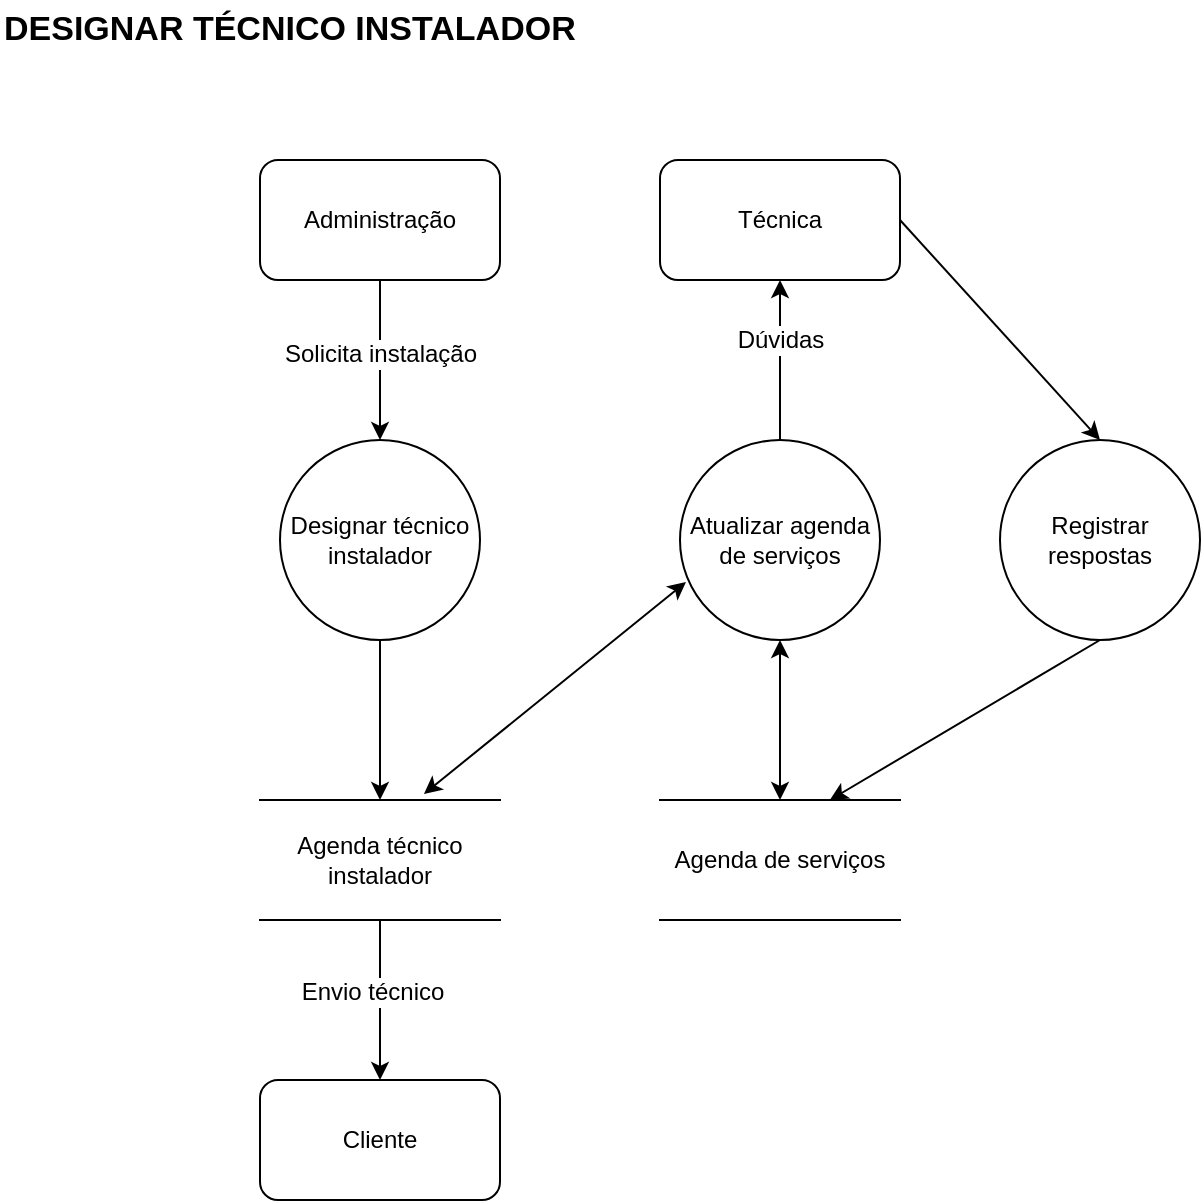 <mxfile version="12.9.6" type="device" pages="3"><diagram id="7AJjsh_fxXXbNhMbqhRO" name="Designar técnico instalador"><mxGraphModel dx="1673" dy="839" grid="1" gridSize="10" guides="1" tooltips="1" connect="1" arrows="1" fold="1" page="1" pageScale="1" pageWidth="850" pageHeight="700" math="0" shadow="0"><root><mxCell id="0"/><mxCell id="1" parent="0"/><mxCell id="41aZZqB5GbyqG2cJ4hKM-1" value="Designar técnico instalador" style="ellipse;whiteSpace=wrap;html=1;aspect=fixed;" vertex="1" parent="1"><mxGeometry x="170" y="240" width="100" height="100" as="geometry"/></mxCell><mxCell id="41aZZqB5GbyqG2cJ4hKM-2" value="Administração" style="rounded=1;whiteSpace=wrap;html=1;" vertex="1" parent="1"><mxGeometry x="160" y="100" width="120" height="60" as="geometry"/></mxCell><mxCell id="41aZZqB5GbyqG2cJ4hKM-3" value="Agenda técnico instalador" style="shape=partialRectangle;whiteSpace=wrap;html=1;left=0;right=0;fillColor=none;" vertex="1" parent="1"><mxGeometry x="160" y="420" width="120" height="60" as="geometry"/></mxCell><mxCell id="41aZZqB5GbyqG2cJ4hKM-4" value="Atualizar agenda de serviços" style="ellipse;whiteSpace=wrap;html=1;aspect=fixed;" vertex="1" parent="1"><mxGeometry x="370" y="240" width="100" height="100" as="geometry"/></mxCell><mxCell id="41aZZqB5GbyqG2cJ4hKM-5" value="Técnica" style="rounded=1;whiteSpace=wrap;html=1;" vertex="1" parent="1"><mxGeometry x="360" y="100" width="120" height="60" as="geometry"/></mxCell><mxCell id="41aZZqB5GbyqG2cJ4hKM-6" value="Agenda de serviços" style="shape=partialRectangle;whiteSpace=wrap;html=1;left=0;right=0;fillColor=none;" vertex="1" parent="1"><mxGeometry x="360" y="420" width="120" height="60" as="geometry"/></mxCell><mxCell id="41aZZqB5GbyqG2cJ4hKM-7" value="" style="endArrow=classic;html=1;exitX=0.5;exitY=0;exitDx=0;exitDy=0;" edge="1" parent="1" source="41aZZqB5GbyqG2cJ4hKM-4"><mxGeometry width="50" height="50" relative="1" as="geometry"><mxPoint x="500" y="450" as="sourcePoint"/><mxPoint x="420" y="160" as="targetPoint"/></mxGeometry></mxCell><mxCell id="41aZZqB5GbyqG2cJ4hKM-8" value="&lt;div&gt;Dúvidas&lt;/div&gt;" style="text;html=1;align=center;verticalAlign=middle;resizable=0;points=[];labelBackgroundColor=#ffffff;" vertex="1" connectable="0" parent="41aZZqB5GbyqG2cJ4hKM-7"><mxGeometry x="0.754" relative="1" as="geometry"><mxPoint x="-8.882e-16" y="20.0" as="offset"/></mxGeometry></mxCell><mxCell id="41aZZqB5GbyqG2cJ4hKM-9" value="" style="endArrow=classic;html=1;entryX=0.5;entryY=0;entryDx=0;entryDy=0;exitX=0.5;exitY=1;exitDx=0;exitDy=0;" edge="1" parent="1" source="41aZZqB5GbyqG2cJ4hKM-2" target="41aZZqB5GbyqG2cJ4hKM-1"><mxGeometry width="50" height="50" relative="1" as="geometry"><mxPoint x="190" y="200" as="sourcePoint"/><mxPoint x="600" y="400" as="targetPoint"/></mxGeometry></mxCell><mxCell id="41aZZqB5GbyqG2cJ4hKM-10" value="&lt;div&gt;Solicita instalação&lt;/div&gt;" style="text;html=1;align=center;verticalAlign=middle;resizable=0;points=[];labelBackgroundColor=#ffffff;" vertex="1" connectable="0" parent="41aZZqB5GbyqG2cJ4hKM-9"><mxGeometry x="0.311" relative="1" as="geometry"><mxPoint y="-16" as="offset"/></mxGeometry></mxCell><mxCell id="41aZZqB5GbyqG2cJ4hKM-11" value="" style="endArrow=classic;html=1;exitX=0.5;exitY=1;exitDx=0;exitDy=0;" edge="1" parent="1" source="41aZZqB5GbyqG2cJ4hKM-1" target="41aZZqB5GbyqG2cJ4hKM-3"><mxGeometry width="50" height="50" relative="1" as="geometry"><mxPoint x="218" y="340" as="sourcePoint"/><mxPoint x="280" y="490" as="targetPoint"/></mxGeometry></mxCell><mxCell id="41aZZqB5GbyqG2cJ4hKM-12" value="" style="endArrow=classic;startArrow=classic;html=1;entryX=0.5;entryY=1;entryDx=0;entryDy=0;exitX=0.5;exitY=0;exitDx=0;exitDy=0;" edge="1" parent="1" source="41aZZqB5GbyqG2cJ4hKM-6" target="41aZZqB5GbyqG2cJ4hKM-4"><mxGeometry width="50" height="50" relative="1" as="geometry"><mxPoint x="420" y="400" as="sourcePoint"/><mxPoint x="470" y="350" as="targetPoint"/></mxGeometry></mxCell><mxCell id="41aZZqB5GbyqG2cJ4hKM-13" value="" style="endArrow=classic;startArrow=classic;html=1;exitX=0.683;exitY=-0.05;exitDx=0;exitDy=0;exitPerimeter=0;entryX=0.03;entryY=0.71;entryDx=0;entryDy=0;entryPerimeter=0;" edge="1" parent="1" source="41aZZqB5GbyqG2cJ4hKM-3" target="41aZZqB5GbyqG2cJ4hKM-4"><mxGeometry width="50" height="50" relative="1" as="geometry"><mxPoint x="550" y="450" as="sourcePoint"/><mxPoint x="600" y="400" as="targetPoint"/></mxGeometry></mxCell><mxCell id="41aZZqB5GbyqG2cJ4hKM-14" value="Registrar respostas" style="ellipse;whiteSpace=wrap;html=1;aspect=fixed;" vertex="1" parent="1"><mxGeometry x="530" y="240" width="100" height="100" as="geometry"/></mxCell><mxCell id="41aZZqB5GbyqG2cJ4hKM-15" value="" style="endArrow=classic;html=1;exitX=1;exitY=0.5;exitDx=0;exitDy=0;entryX=0.5;entryY=0;entryDx=0;entryDy=0;" edge="1" parent="1" source="41aZZqB5GbyqG2cJ4hKM-5" target="41aZZqB5GbyqG2cJ4hKM-14"><mxGeometry width="50" height="50" relative="1" as="geometry"><mxPoint x="660" y="370" as="sourcePoint"/><mxPoint x="710" y="320" as="targetPoint"/></mxGeometry></mxCell><mxCell id="41aZZqB5GbyqG2cJ4hKM-16" value="" style="endArrow=classic;html=1;exitX=0.5;exitY=1;exitDx=0;exitDy=0;entryX=0.708;entryY=0;entryDx=0;entryDy=0;entryPerimeter=0;" edge="1" parent="1" source="41aZZqB5GbyqG2cJ4hKM-14" target="41aZZqB5GbyqG2cJ4hKM-6"><mxGeometry width="50" height="50" relative="1" as="geometry"><mxPoint x="660" y="370" as="sourcePoint"/><mxPoint x="710" y="320" as="targetPoint"/></mxGeometry></mxCell><mxCell id="41aZZqB5GbyqG2cJ4hKM-17" value="DESIGNAR TÉCNICO INSTALADOR" style="text;html=1;strokeColor=none;fillColor=none;align=left;verticalAlign=middle;whiteSpace=wrap;rounded=0;fontSize=17;fontStyle=1" vertex="1" parent="1"><mxGeometry x="30" y="20" width="340" height="30" as="geometry"/></mxCell><mxCell id="41aZZqB5GbyqG2cJ4hKM-19" value="Cliente" style="rounded=1;whiteSpace=wrap;html=1;" vertex="1" parent="1"><mxGeometry x="160" y="560" width="120" height="60" as="geometry"/></mxCell><mxCell id="41aZZqB5GbyqG2cJ4hKM-20" value="" style="endArrow=classic;html=1;entryX=0.5;entryY=0;entryDx=0;entryDy=0;exitX=0.5;exitY=1;exitDx=0;exitDy=0;" edge="1" parent="1" source="41aZZqB5GbyqG2cJ4hKM-3" target="41aZZqB5GbyqG2cJ4hKM-19"><mxGeometry width="50" height="50" relative="1" as="geometry"><mxPoint x="941.508" y="272.124" as="sourcePoint"/><mxPoint x="1104" y="163" as="targetPoint"/></mxGeometry></mxCell><mxCell id="41aZZqB5GbyqG2cJ4hKM-21" value="&lt;div&gt;Envio técnico&lt;/div&gt;" style="text;html=1;align=center;verticalAlign=middle;resizable=0;points=[];labelBackgroundColor=#ffffff;" vertex="1" connectable="0" parent="41aZZqB5GbyqG2cJ4hKM-20"><mxGeometry x="-0.107" y="-4" relative="1" as="geometry"><mxPoint as="offset"/></mxGeometry></mxCell></root></mxGraphModel></diagram><diagram id="_2_QTxBkNfeTVsFbzE33" name="Obter equipamentos"><mxGraphModel dx="1673" dy="839" grid="1" gridSize="10" guides="1" tooltips="1" connect="1" arrows="1" fold="1" page="1" pageScale="1" pageWidth="850" pageHeight="700" math="0" shadow="0"><root><mxCell id="o-PnWbCVjsOCt_Dut_JD-0"/><mxCell id="o-PnWbCVjsOCt_Dut_JD-1" parent="o-PnWbCVjsOCt_Dut_JD-0"/><mxCell id="CLVFEbmEz8yaqZ_bZfJA-0" value="Obter&lt;br&gt;equipamentos" style="ellipse;whiteSpace=wrap;html=1;aspect=fixed;" vertex="1" parent="o-PnWbCVjsOCt_Dut_JD-1"><mxGeometry x="160" y="230" width="100" height="100" as="geometry"/></mxCell><mxCell id="CLVFEbmEz8yaqZ_bZfJA-1" value="Técnica" style="rounded=1;whiteSpace=wrap;html=1;" vertex="1" parent="o-PnWbCVjsOCt_Dut_JD-1"><mxGeometry x="150" y="90" width="120" height="60" as="geometry"/></mxCell><mxCell id="CLVFEbmEz8yaqZ_bZfJA-2" value="Equipamentos" style="shape=partialRectangle;whiteSpace=wrap;html=1;left=0;right=0;fillColor=none;" vertex="1" parent="o-PnWbCVjsOCt_Dut_JD-1"><mxGeometry x="150" y="410" width="120" height="60" as="geometry"/></mxCell><mxCell id="CLVFEbmEz8yaqZ_bZfJA-3" value="Transportar equipamentos" style="ellipse;whiteSpace=wrap;html=1;aspect=fixed;" vertex="1" parent="o-PnWbCVjsOCt_Dut_JD-1"><mxGeometry x="360" y="230" width="100" height="100" as="geometry"/></mxCell><mxCell id="CLVFEbmEz8yaqZ_bZfJA-4" value="Técnica" style="rounded=1;whiteSpace=wrap;html=1;" vertex="1" parent="o-PnWbCVjsOCt_Dut_JD-1"><mxGeometry x="350" y="90" width="120" height="60" as="geometry"/></mxCell><mxCell id="CLVFEbmEz8yaqZ_bZfJA-5" value="Equipamentos alocados no cliente" style="shape=partialRectangle;whiteSpace=wrap;html=1;left=0;right=0;fillColor=none;" vertex="1" parent="o-PnWbCVjsOCt_Dut_JD-1"><mxGeometry x="350" y="410" width="120" height="60" as="geometry"/></mxCell><mxCell id="CLVFEbmEz8yaqZ_bZfJA-6" value="" style="endArrow=classic;html=1;exitX=0.5;exitY=0;exitDx=0;exitDy=0;" edge="1" parent="o-PnWbCVjsOCt_Dut_JD-1" source="CLVFEbmEz8yaqZ_bZfJA-3"><mxGeometry width="50" height="50" relative="1" as="geometry"><mxPoint x="490" y="440" as="sourcePoint"/><mxPoint x="410" y="150" as="targetPoint"/></mxGeometry></mxCell><mxCell id="CLVFEbmEz8yaqZ_bZfJA-7" value="&lt;div&gt;Dúvidas&lt;/div&gt;" style="text;html=1;align=center;verticalAlign=middle;resizable=0;points=[];labelBackgroundColor=#ffffff;" vertex="1" connectable="0" parent="CLVFEbmEz8yaqZ_bZfJA-6"><mxGeometry x="0.754" relative="1" as="geometry"><mxPoint x="-8.882e-16" y="20.0" as="offset"/></mxGeometry></mxCell><mxCell id="CLVFEbmEz8yaqZ_bZfJA-8" value="" style="endArrow=classic;html=1;entryX=0.5;entryY=0;entryDx=0;entryDy=0;exitX=0.5;exitY=1;exitDx=0;exitDy=0;" edge="1" parent="o-PnWbCVjsOCt_Dut_JD-1" source="CLVFEbmEz8yaqZ_bZfJA-1" target="CLVFEbmEz8yaqZ_bZfJA-0"><mxGeometry width="50" height="50" relative="1" as="geometry"><mxPoint x="180" y="190" as="sourcePoint"/><mxPoint x="590" y="390" as="targetPoint"/></mxGeometry></mxCell><mxCell id="CLVFEbmEz8yaqZ_bZfJA-9" value="&lt;div&gt;Solicita instalação&lt;/div&gt;" style="text;html=1;align=center;verticalAlign=middle;resizable=0;points=[];labelBackgroundColor=#ffffff;" vertex="1" connectable="0" parent="CLVFEbmEz8yaqZ_bZfJA-8"><mxGeometry x="0.311" relative="1" as="geometry"><mxPoint y="-16" as="offset"/></mxGeometry></mxCell><mxCell id="CLVFEbmEz8yaqZ_bZfJA-10" value="" style="endArrow=classic;html=1;exitX=0.5;exitY=1;exitDx=0;exitDy=0;" edge="1" parent="o-PnWbCVjsOCt_Dut_JD-1" source="CLVFEbmEz8yaqZ_bZfJA-0" target="CLVFEbmEz8yaqZ_bZfJA-2"><mxGeometry width="50" height="50" relative="1" as="geometry"><mxPoint x="208" y="330" as="sourcePoint"/><mxPoint x="270" y="480" as="targetPoint"/></mxGeometry></mxCell><mxCell id="CLVFEbmEz8yaqZ_bZfJA-11" value="" style="endArrow=classic;startArrow=classic;html=1;entryX=0.5;entryY=1;entryDx=0;entryDy=0;exitX=0.5;exitY=0;exitDx=0;exitDy=0;" edge="1" parent="o-PnWbCVjsOCt_Dut_JD-1" source="CLVFEbmEz8yaqZ_bZfJA-5" target="CLVFEbmEz8yaqZ_bZfJA-3"><mxGeometry width="50" height="50" relative="1" as="geometry"><mxPoint x="410" y="390" as="sourcePoint"/><mxPoint x="460" y="340" as="targetPoint"/></mxGeometry></mxCell><mxCell id="CLVFEbmEz8yaqZ_bZfJA-12" value="" style="endArrow=classic;startArrow=classic;html=1;exitX=0.683;exitY=-0.05;exitDx=0;exitDy=0;exitPerimeter=0;entryX=0.03;entryY=0.71;entryDx=0;entryDy=0;entryPerimeter=0;" edge="1" parent="o-PnWbCVjsOCt_Dut_JD-1" source="CLVFEbmEz8yaqZ_bZfJA-2" target="CLVFEbmEz8yaqZ_bZfJA-3"><mxGeometry width="50" height="50" relative="1" as="geometry"><mxPoint x="540" y="440" as="sourcePoint"/><mxPoint x="590" y="390" as="targetPoint"/></mxGeometry></mxCell><mxCell id="CLVFEbmEz8yaqZ_bZfJA-13" value="Registrar respostas" style="ellipse;whiteSpace=wrap;html=1;aspect=fixed;" vertex="1" parent="o-PnWbCVjsOCt_Dut_JD-1"><mxGeometry x="520" y="230" width="100" height="100" as="geometry"/></mxCell><mxCell id="CLVFEbmEz8yaqZ_bZfJA-14" value="" style="endArrow=classic;html=1;exitX=1;exitY=0.5;exitDx=0;exitDy=0;entryX=0.5;entryY=0;entryDx=0;entryDy=0;" edge="1" parent="o-PnWbCVjsOCt_Dut_JD-1" source="CLVFEbmEz8yaqZ_bZfJA-4" target="CLVFEbmEz8yaqZ_bZfJA-13"><mxGeometry width="50" height="50" relative="1" as="geometry"><mxPoint x="650" y="360" as="sourcePoint"/><mxPoint x="700" y="310" as="targetPoint"/></mxGeometry></mxCell><mxCell id="CLVFEbmEz8yaqZ_bZfJA-15" value="" style="endArrow=classic;html=1;exitX=0.5;exitY=1;exitDx=0;exitDy=0;entryX=0.708;entryY=0;entryDx=0;entryDy=0;entryPerimeter=0;" edge="1" parent="o-PnWbCVjsOCt_Dut_JD-1" source="CLVFEbmEz8yaqZ_bZfJA-13" target="CLVFEbmEz8yaqZ_bZfJA-5"><mxGeometry width="50" height="50" relative="1" as="geometry"><mxPoint x="650" y="360" as="sourcePoint"/><mxPoint x="700" y="310" as="targetPoint"/></mxGeometry></mxCell><mxCell id="CLVFEbmEz8yaqZ_bZfJA-16" value="OBTER EQUIPAMENTOS" style="text;html=1;strokeColor=none;fillColor=none;align=left;verticalAlign=middle;whiteSpace=wrap;rounded=0;fontSize=17;fontStyle=1" vertex="1" parent="o-PnWbCVjsOCt_Dut_JD-1"><mxGeometry x="30" y="20" width="340" height="30" as="geometry"/></mxCell><mxCell id="CLVFEbmEz8yaqZ_bZfJA-17" value="Cliente" style="rounded=1;whiteSpace=wrap;html=1;" vertex="1" parent="o-PnWbCVjsOCt_Dut_JD-1"><mxGeometry x="350" y="550" width="120" height="60" as="geometry"/></mxCell><mxCell id="CLVFEbmEz8yaqZ_bZfJA-20" value="Cliente" style="rounded=1;whiteSpace=wrap;html=1;" vertex="1" parent="o-PnWbCVjsOCt_Dut_JD-1"><mxGeometry x="150" y="410" width="120" height="60" as="geometry"/></mxCell><mxCell id="CLVFEbmEz8yaqZ_bZfJA-18" value="" style="endArrow=classic;html=1;entryX=0.5;entryY=0;entryDx=0;entryDy=0;exitX=0.5;exitY=1;exitDx=0;exitDy=0;" edge="1" parent="o-PnWbCVjsOCt_Dut_JD-1" target="CLVFEbmEz8yaqZ_bZfJA-17"><mxGeometry width="50" height="50" relative="1" as="geometry"><mxPoint x="410" y="470.0" as="sourcePoint"/><mxPoint x="1294" y="153" as="targetPoint"/></mxGeometry></mxCell><mxCell id="CLVFEbmEz8yaqZ_bZfJA-19" value="&lt;div&gt;Transporte equipamentops&lt;/div&gt;" style="text;html=1;align=center;verticalAlign=middle;resizable=0;points=[];labelBackgroundColor=#ffffff;" vertex="1" connectable="0" parent="CLVFEbmEz8yaqZ_bZfJA-18"><mxGeometry x="-0.107" y="-4" relative="1" as="geometry"><mxPoint as="offset"/></mxGeometry></mxCell></root></mxGraphModel></diagram><diagram id="q7qrSfUEUsf-PGRjGz4s" name="Instalar os equipamentos"><mxGraphModel dx="2031" dy="1019" grid="1" gridSize="10" guides="1" tooltips="1" connect="1" arrows="1" fold="1" page="1" pageScale="1" pageWidth="850" pageHeight="800" math="0" shadow="0"><root><mxCell id="MtiO4L7AA22LxGmJySc0-0"/><mxCell id="MtiO4L7AA22LxGmJySc0-1" parent="MtiO4L7AA22LxGmJySc0-0"/><mxCell id="KQ7qFAaxgvd9mLp1kjuw-21" value="Verificar&lt;br&gt;equipamentos" style="ellipse;whiteSpace=wrap;html=1;aspect=fixed;" vertex="1" parent="MtiO4L7AA22LxGmJySc0-1"><mxGeometry x="180" y="230" width="100" height="100" as="geometry"/></mxCell><mxCell id="KQ7qFAaxgvd9mLp1kjuw-22" value="Técnica" style="rounded=1;whiteSpace=wrap;html=1;" vertex="1" parent="MtiO4L7AA22LxGmJySc0-1"><mxGeometry x="170" y="90" width="120" height="60" as="geometry"/></mxCell><mxCell id="KQ7qFAaxgvd9mLp1kjuw-23" value="Equipamentos alocados no cliente" style="shape=partialRectangle;whiteSpace=wrap;html=1;left=0;right=0;fillColor=none;" vertex="1" parent="MtiO4L7AA22LxGmJySc0-1"><mxGeometry x="170" y="410" width="120" height="60" as="geometry"/></mxCell><mxCell id="KQ7qFAaxgvd9mLp1kjuw-24" value="Formalizar instalação" style="ellipse;whiteSpace=wrap;html=1;aspect=fixed;" vertex="1" parent="MtiO4L7AA22LxGmJySc0-1"><mxGeometry x="380" y="230" width="100" height="100" as="geometry"/></mxCell><mxCell id="KQ7qFAaxgvd9mLp1kjuw-25" value="Administração" style="rounded=1;whiteSpace=wrap;html=1;" vertex="1" parent="MtiO4L7AA22LxGmJySc0-1"><mxGeometry x="370" y="90" width="120" height="60" as="geometry"/></mxCell><mxCell id="KQ7qFAaxgvd9mLp1kjuw-26" value="Sistemas instalados&lt;br&gt;" style="shape=partialRectangle;whiteSpace=wrap;html=1;left=0;right=0;fillColor=none;" vertex="1" parent="MtiO4L7AA22LxGmJySc0-1"><mxGeometry x="370" y="410" width="120" height="60" as="geometry"/></mxCell><mxCell id="KQ7qFAaxgvd9mLp1kjuw-27" value="" style="endArrow=classic;html=1;exitX=0.5;exitY=0;exitDx=0;exitDy=0;" edge="1" parent="MtiO4L7AA22LxGmJySc0-1" source="KQ7qFAaxgvd9mLp1kjuw-24"><mxGeometry width="50" height="50" relative="1" as="geometry"><mxPoint x="510" y="440" as="sourcePoint"/><mxPoint x="430" y="150" as="targetPoint"/></mxGeometry></mxCell><mxCell id="KQ7qFAaxgvd9mLp1kjuw-28" value="&lt;div&gt;Dúvidas&lt;/div&gt;" style="text;html=1;align=center;verticalAlign=middle;resizable=0;points=[];labelBackgroundColor=#ffffff;" vertex="1" connectable="0" parent="KQ7qFAaxgvd9mLp1kjuw-27"><mxGeometry x="0.754" relative="1" as="geometry"><mxPoint x="-8.882e-16" y="20.0" as="offset"/></mxGeometry></mxCell><mxCell id="KQ7qFAaxgvd9mLp1kjuw-29" value="" style="endArrow=classic;html=1;entryX=0.5;entryY=0;entryDx=0;entryDy=0;exitX=0.5;exitY=1;exitDx=0;exitDy=0;" edge="1" parent="MtiO4L7AA22LxGmJySc0-1" source="KQ7qFAaxgvd9mLp1kjuw-22" target="KQ7qFAaxgvd9mLp1kjuw-21"><mxGeometry width="50" height="50" relative="1" as="geometry"><mxPoint x="200" y="190" as="sourcePoint"/><mxPoint x="610" y="390" as="targetPoint"/></mxGeometry></mxCell><mxCell id="KQ7qFAaxgvd9mLp1kjuw-31" value="" style="endArrow=classic;html=1;exitX=0.5;exitY=1;exitDx=0;exitDy=0;" edge="1" parent="MtiO4L7AA22LxGmJySc0-1" source="KQ7qFAaxgvd9mLp1kjuw-21" target="KQ7qFAaxgvd9mLp1kjuw-23"><mxGeometry width="50" height="50" relative="1" as="geometry"><mxPoint x="228" y="330" as="sourcePoint"/><mxPoint x="290" y="480" as="targetPoint"/></mxGeometry></mxCell><mxCell id="KQ7qFAaxgvd9mLp1kjuw-32" value="" style="endArrow=classic;startArrow=classic;html=1;entryX=0.5;entryY=1;entryDx=0;entryDy=0;exitX=0.5;exitY=0;exitDx=0;exitDy=0;" edge="1" parent="MtiO4L7AA22LxGmJySc0-1" source="KQ7qFAaxgvd9mLp1kjuw-26" target="KQ7qFAaxgvd9mLp1kjuw-24"><mxGeometry width="50" height="50" relative="1" as="geometry"><mxPoint x="430" y="390" as="sourcePoint"/><mxPoint x="480" y="340" as="targetPoint"/></mxGeometry></mxCell><mxCell id="KQ7qFAaxgvd9mLp1kjuw-33" value="" style="endArrow=classic;startArrow=classic;html=1;exitX=0.683;exitY=-0.05;exitDx=0;exitDy=0;exitPerimeter=0;entryX=0.03;entryY=0.71;entryDx=0;entryDy=0;entryPerimeter=0;" edge="1" parent="MtiO4L7AA22LxGmJySc0-1" source="KQ7qFAaxgvd9mLp1kjuw-23" target="KQ7qFAaxgvd9mLp1kjuw-24"><mxGeometry width="50" height="50" relative="1" as="geometry"><mxPoint x="560" y="440" as="sourcePoint"/><mxPoint x="610" y="390" as="targetPoint"/></mxGeometry></mxCell><mxCell id="KQ7qFAaxgvd9mLp1kjuw-34" value="Registrar respostas" style="ellipse;whiteSpace=wrap;html=1;aspect=fixed;" vertex="1" parent="MtiO4L7AA22LxGmJySc0-1"><mxGeometry x="540" y="230" width="100" height="100" as="geometry"/></mxCell><mxCell id="KQ7qFAaxgvd9mLp1kjuw-35" value="" style="endArrow=classic;html=1;exitX=1;exitY=0.5;exitDx=0;exitDy=0;entryX=0.5;entryY=0;entryDx=0;entryDy=0;" edge="1" parent="MtiO4L7AA22LxGmJySc0-1" source="KQ7qFAaxgvd9mLp1kjuw-25" target="KQ7qFAaxgvd9mLp1kjuw-34"><mxGeometry width="50" height="50" relative="1" as="geometry"><mxPoint x="670" y="360" as="sourcePoint"/><mxPoint x="720" y="310" as="targetPoint"/></mxGeometry></mxCell><mxCell id="KQ7qFAaxgvd9mLp1kjuw-36" value="" style="endArrow=classic;html=1;exitX=0.5;exitY=1;exitDx=0;exitDy=0;entryX=0.708;entryY=0;entryDx=0;entryDy=0;entryPerimeter=0;" edge="1" parent="MtiO4L7AA22LxGmJySc0-1" source="KQ7qFAaxgvd9mLp1kjuw-34" target="KQ7qFAaxgvd9mLp1kjuw-26"><mxGeometry width="50" height="50" relative="1" as="geometry"><mxPoint x="670" y="360" as="sourcePoint"/><mxPoint x="720" y="310" as="targetPoint"/></mxGeometry></mxCell><mxCell id="KQ7qFAaxgvd9mLp1kjuw-37" value="INSTALAR EQUIPAMENTOS" style="text;html=1;strokeColor=none;fillColor=none;align=left;verticalAlign=middle;whiteSpace=wrap;rounded=0;fontSize=17;fontStyle=1" vertex="1" parent="MtiO4L7AA22LxGmJySc0-1"><mxGeometry x="40" y="30" width="340" height="30" as="geometry"/></mxCell><mxCell id="KQ7qFAaxgvd9mLp1kjuw-38" value="Cliente" style="rounded=1;whiteSpace=wrap;html=1;" vertex="1" parent="MtiO4L7AA22LxGmJySc0-1"><mxGeometry x="370" y="670" width="120" height="60" as="geometry"/></mxCell><mxCell id="KQ7qFAaxgvd9mLp1kjuw-40" value="" style="endArrow=classic;html=1;entryX=0.5;entryY=0;entryDx=0;entryDy=0;exitX=0.5;exitY=1;exitDx=0;exitDy=0;" edge="1" parent="MtiO4L7AA22LxGmJySc0-1" target="TJO3mYujmyDKJEiTG0wu-1"><mxGeometry width="50" height="50" relative="1" as="geometry"><mxPoint x="430" y="470.0" as="sourcePoint"/><mxPoint x="1314" y="153" as="targetPoint"/></mxGeometry></mxCell><mxCell id="KQ7qFAaxgvd9mLp1kjuw-41" value="instalação" style="text;html=1;align=center;verticalAlign=middle;resizable=0;points=[];labelBackgroundColor=#ffffff;" vertex="1" connectable="0" parent="KQ7qFAaxgvd9mLp1kjuw-40"><mxGeometry x="-0.107" y="-4" relative="1" as="geometry"><mxPoint as="offset"/></mxGeometry></mxCell><mxCell id="TJO3mYujmyDKJEiTG0wu-1" value="Instalar qeuipamentos" style="ellipse;whiteSpace=wrap;html=1;aspect=fixed;" vertex="1" parent="MtiO4L7AA22LxGmJySc0-1"><mxGeometry x="380" y="530" width="100" height="100" as="geometry"/></mxCell><mxCell id="TJO3mYujmyDKJEiTG0wu-2" value="" style="endArrow=classic;html=1;exitX=0.5;exitY=1;exitDx=0;exitDy=0;entryX=0.5;entryY=0;entryDx=0;entryDy=0;" edge="1" parent="MtiO4L7AA22LxGmJySc0-1" source="TJO3mYujmyDKJEiTG0wu-1" target="KQ7qFAaxgvd9mLp1kjuw-38"><mxGeometry width="50" height="50" relative="1" as="geometry"><mxPoint x="580" y="520" as="sourcePoint"/><mxPoint x="630" y="470" as="targetPoint"/></mxGeometry></mxCell></root></mxGraphModel></diagram></mxfile>